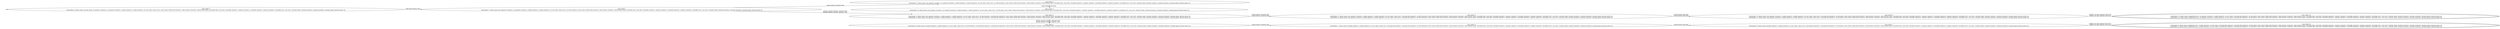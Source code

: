 digraph {
rankdir="LR"
s0[label="state_index=0
State(index=0, fluent atoms=[(at bob shed), (at spanner1 location1), (at spanner2 location1), (usable spanner1), (usable spanner2), (at nut1 gate), (loose nut1)], static atoms=[(link shed location1), (link location1 location2), (link location2 gate), (locatable bob), (man bob), (locatable spanner1), (spanner spanner1), (locatable spanner2), (spanner spanner2), (locatable nut1), (nut nut1), (location shed), (location location1), (location location2), (location gate)], derived atoms=[])
"]
s1[label="state_index=1
State(index=1, fluent atoms=[(at spanner1 location1), (at spanner2 location1), (usable spanner1), (usable spanner2), (at nut1 gate), (loose nut1), (at bob location1)], static atoms=[(link shed location1), (link location1 location2), (link location2 gate), (locatable bob), (man bob), (locatable spanner1), (spanner spanner1), (locatable spanner2), (spanner spanner2), (locatable nut1), (nut nut1), (location shed), (location location1), (location location2), (location gate)], derived atoms=[])
"]
s2[label="state_index=2
State(index=2, fluent atoms=[(at spanner1 location1), (at spanner2 location1), (usable spanner1), (usable spanner2), (at nut1 gate), (loose nut1), (at bob location2)], static atoms=[(link shed location1), (link location1 location2), (link location2 gate), (locatable bob), (man bob), (locatable spanner1), (spanner spanner1), (locatable spanner2), (spanner spanner2), (locatable nut1), (nut nut1), (location shed), (location location1), (location location2), (location gate)], derived atoms=[])
"]
s3[label="state_index=3
State(index=3, fluent atoms=[(at spanner1 location1), (usable spanner1), (usable spanner2), (at nut1 gate), (loose nut1), (at bob location1), (carrying bob spanner2)], static atoms=[(link shed location1), (link location1 location2), (link location2 gate), (locatable bob), (man bob), (locatable spanner1), (spanner spanner1), (locatable spanner2), (spanner spanner2), (locatable nut1), (nut nut1), (location shed), (location location1), (location location2), (location gate)], derived atoms=[])
State(index=4, fluent atoms=[(at spanner2 location1), (usable spanner1), (usable spanner2), (at nut1 gate), (loose nut1), (at bob location1), (carrying bob spanner1)], static atoms=[(link shed location1), (link location1 location2), (link location2 gate), (locatable bob), (man bob), (locatable spanner1), (spanner spanner1), (locatable spanner2), (spanner spanner2), (locatable nut1), (nut nut1), (location shed), (location location1), (location location2), (location gate)], derived atoms=[])
"]
s4[label="state_index=4
State(index=13, fluent atoms=[(at spanner1 location1), (usable spanner1), (usable spanner2), (at nut1 gate), (loose nut1), (carrying bob spanner2), (at bob location2)], static atoms=[(link shed location1), (link location1 location2), (link location2 gate), (locatable bob), (man bob), (locatable spanner1), (spanner spanner1), (locatable spanner2), (spanner spanner2), (locatable nut1), (nut nut1), (location shed), (location location1), (location location2), (location gate)], derived atoms=[])
State(index=5, fluent atoms=[(at spanner2 location1), (usable spanner1), (usable spanner2), (at nut1 gate), (loose nut1), (carrying bob spanner1), (at bob location2)], static atoms=[(link shed location1), (link location1 location2), (link location2 gate), (locatable bob), (man bob), (locatable spanner1), (spanner spanner1), (locatable spanner2), (spanner spanner2), (locatable nut1), (nut nut1), (location shed), (location location1), (location location2), (location gate)], derived atoms=[])
"]
s5[label="state_index=5
State(index=6, fluent atoms=[(usable spanner1), (usable spanner2), (at nut1 gate), (loose nut1), (at bob location1), (carrying bob spanner1), (carrying bob spanner2)], static atoms=[(link shed location1), (link location1 location2), (link location2 gate), (locatable bob), (man bob), (locatable spanner1), (spanner spanner1), (locatable spanner2), (spanner spanner2), (locatable nut1), (nut nut1), (location shed), (location location1), (location location2), (location gate)], derived atoms=[])
"]
s6[label="state_index=6
State(index=7, fluent atoms=[(usable spanner1), (usable spanner2), (at nut1 gate), (loose nut1), (carrying bob spanner1), (carrying bob spanner2), (at bob location2)], static atoms=[(link shed location1), (link location1 location2), (link location2 gate), (locatable bob), (man bob), (locatable spanner1), (spanner spanner1), (locatable spanner2), (spanner spanner2), (locatable nut1), (nut nut1), (location shed), (location location1), (location location2), (location gate)], derived atoms=[])
"]
s7[label="state_index=7
State(index=8, fluent atoms=[(usable spanner1), (usable spanner2), (at nut1 gate), (loose nut1), (carrying bob spanner1), (carrying bob spanner2), (at bob gate)], static atoms=[(link shed location1), (link location1 location2), (link location2 gate), (locatable bob), (man bob), (locatable spanner1), (spanner spanner1), (locatable spanner2), (spanner spanner2), (locatable nut1), (nut nut1), (location shed), (location location1), (location location2), (location gate)], derived atoms=[])
"]
s8[peripheries=2,label="state_index=8
State(index=9, fluent atoms=[(tightened nut1), (usable spanner1), (at nut1 gate), (carrying bob spanner1), (carrying bob spanner2), (at bob gate)], static atoms=[(link shed location1), (link location1 location2), (link location2 gate), (locatable bob), (man bob), (locatable spanner1), (spanner spanner1), (locatable spanner2), (spanner spanner2), (locatable nut1), (nut nut1), (location shed), (location location1), (location location2), (location gate)], derived atoms=[])
State(index=10, fluent atoms=[(tightened nut1), (usable spanner2), (at nut1 gate), (carrying bob spanner1), (carrying bob spanner2), (at bob gate)], static atoms=[(link shed location1), (link location1 location2), (link location2 gate), (locatable bob), (man bob), (locatable spanner1), (spanner spanner1), (locatable spanner2), (spanner spanner2), (locatable nut1), (nut nut1), (location shed), (location location1), (location location2), (location gate)], derived atoms=[])
"]
s9[label="state_index=9
State(index=14, fluent atoms=[(at spanner1 location1), (usable spanner1), (usable spanner2), (at nut1 gate), (loose nut1), (carrying bob spanner2), (at bob gate)], static atoms=[(link shed location1), (link location1 location2), (link location2 gate), (locatable bob), (man bob), (locatable spanner1), (spanner spanner1), (locatable spanner2), (spanner spanner2), (locatable nut1), (nut nut1), (location shed), (location location1), (location location2), (location gate)], derived atoms=[])
State(index=11, fluent atoms=[(at spanner2 location1), (usable spanner1), (usable spanner2), (at nut1 gate), (loose nut1), (carrying bob spanner1), (at bob gate)], static atoms=[(link shed location1), (link location1 location2), (link location2 gate), (locatable bob), (man bob), (locatable spanner1), (spanner spanner1), (locatable spanner2), (spanner spanner2), (locatable nut1), (nut nut1), (location shed), (location location1), (location location2), (location gate)], derived atoms=[])
"]
s10[peripheries=2,label="state_index=10
State(index=15, fluent atoms=[(tightened nut1), (at spanner1 location1), (usable spanner1), (at nut1 gate), (carrying bob spanner2), (at bob gate)], static atoms=[(link shed location1), (link location1 location2), (link location2 gate), (locatable bob), (man bob), (locatable spanner1), (spanner spanner1), (locatable spanner2), (spanner spanner2), (locatable nut1), (nut nut1), (location shed), (location location1), (location location2), (location gate)], derived atoms=[])
State(index=12, fluent atoms=[(tightened nut1), (at spanner2 location1), (usable spanner2), (at nut1 gate), (carrying bob spanner1), (at bob gate)], static atoms=[(link shed location1), (link location1 location2), (link location2 gate), (locatable bob), (man bob), (locatable spanner1), (spanner spanner1), (locatable spanner2), (spanner spanner2), (locatable nut1), (nut nut1), (location shed), (location location1), (location location2), (location gate)], derived atoms=[])
"]
s11[label="state_index=11
State(index=16, fluent atoms=[(at spanner1 location1), (at spanner2 location1), (usable spanner1), (usable spanner2), (at nut1 gate), (loose nut1), (at bob gate)], static atoms=[(link shed location1), (link location1 location2), (link location2 gate), (locatable bob), (man bob), (locatable spanner1), (spanner spanner1), (locatable spanner2), (spanner spanner2), (locatable nut1), (nut nut1), (location shed), (location location1), (location location2), (location gate)], derived atoms=[])
"]
Dangling [ label = "", style = invis ]
{ rank = same; Dangling }
Dangling -> s0
{ rank = same; s2,s11}
{ rank = same; s0}
{ rank = same; s1}
{ rank = same; s3,s5}
{ rank = same; s4,s6}
{ rank = same; s7,s9}
{ rank = same; s8,s10}
s0->s1 [label="(walk shed location1 bob)
"]
s1->s2 [label="(walk location1 location2 bob)
"]
s1->s3 [label="(pickup_spanner location1 spanner2 bob)
(pickup_spanner location1 spanner1 bob)
"]
s2->s11 [label="(walk location2 gate bob)
"]
s3->s4 [label="(walk location1 location2 bob)
(walk location1 location2 bob)
"]
s3->s5 [label="(pickup_spanner location1 spanner2 bob)
(pickup_spanner location1 spanner1 bob)
"]
s4->s9 [label="(walk location2 gate bob)
(walk location2 gate bob)
"]
s5->s6 [label="(walk location1 location2 bob)
"]
s6->s7 [label="(walk location2 gate bob)
"]
s7->s8 [label="(tighten_nut gate spanner2 bob nut1)
(tighten_nut gate spanner1 bob nut1)
"]
s9->s10 [label="(tighten_nut gate spanner1 bob nut1)
(tighten_nut gate spanner2 bob nut1)
"]
}
